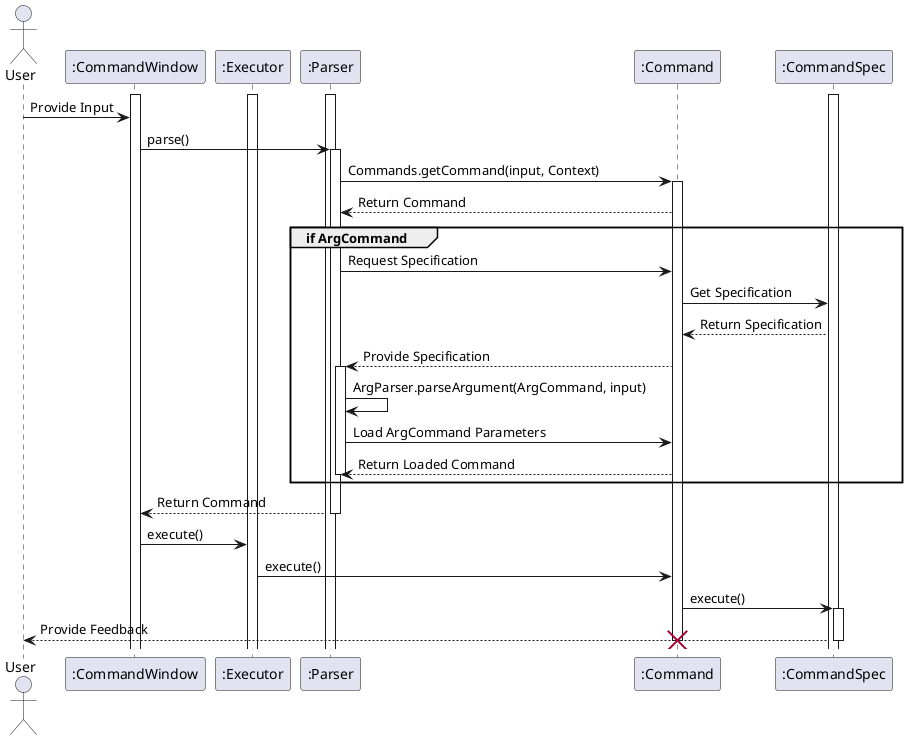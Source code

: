 @startuml
actor User

activate ":CommandWindow"
activate ":Executor"
activate ":Parser"
participant ":Command"
activate ":CommandSpec"

User -> ":CommandWindow" : Provide Input
":CommandWindow" -> ":Parser" : parse()
activate ":Parser"
":Parser" -> ":Command" : Commands.getCommand(input, Context)
activate ":Command"
":Parser" <-- ":Command" : Return Command
group if ArgCommand
  ":Parser" -> ":Command" : Request Specification
  ":Command" -> ":CommandSpec" : Get Specification
  ":Command" <-- ":CommandSpec" : Return Specification
  ":Parser" <-- ":Command" : Provide Specification 
  activate ":Parser"
  ":Parser" -> ":Parser" : ArgParser.parseArgument(ArgCommand, input)
  ":Parser" -> ":Command" : Load ArgCommand Parameters
  ":Parser" <-- ":Command" : Return Loaded Command
  deactivate ":Parser"
end
":CommandWindow" <-- ":Parser" : Return Command
deactivate ":Parser"

":CommandWindow" -> ":Executor" : execute()
":Executor" -> ":Command" : execute()
":Command" -> ":CommandSpec" : execute()
activate ":CommandSpec"
User <-- ":CommandSpec" : Provide Feedback
deactivate ":CommandSpec"
destroy ":Command"
@enduml
